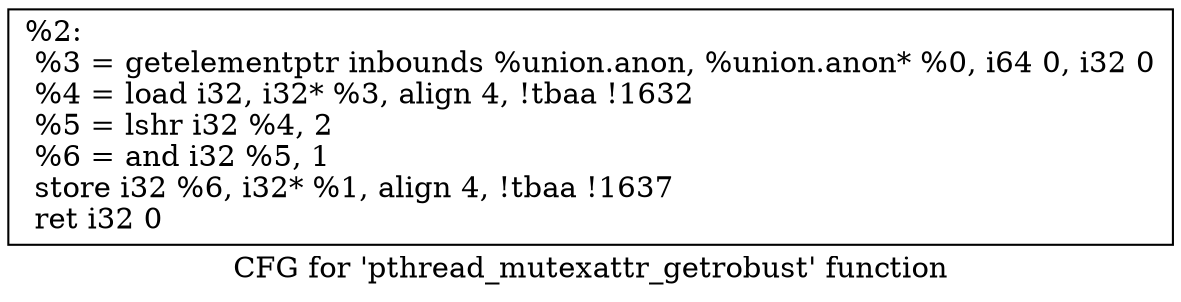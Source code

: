 digraph "CFG for 'pthread_mutexattr_getrobust' function" {
	label="CFG for 'pthread_mutexattr_getrobust' function";

	Node0x1ff4c30 [shape=record,label="{%2:\l  %3 = getelementptr inbounds %union.anon, %union.anon* %0, i64 0, i32 0\l  %4 = load i32, i32* %3, align 4, !tbaa !1632\l  %5 = lshr i32 %4, 2\l  %6 = and i32 %5, 1\l  store i32 %6, i32* %1, align 4, !tbaa !1637\l  ret i32 0\l}"];
}
